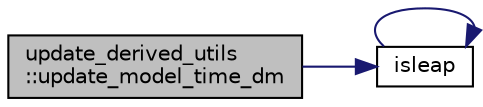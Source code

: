 digraph "update_derived_utils::update_model_time_dm"
{
 // LATEX_PDF_SIZE
  edge [fontname="Helvetica",fontsize="10",labelfontname="Helvetica",labelfontsize="10"];
  node [fontname="Helvetica",fontsize="10",shape=record];
  rankdir="LR";
  Node1 [label="update_derived_utils\l::update_model_time_dm",height=0.2,width=0.4,color="black", fillcolor="grey75", style="filled", fontcolor="black",tooltip=" "];
  Node1 -> Node2 [color="midnightblue",fontsize="10",style="solid"];
  Node2 [label="isleap",height=0.2,width=0.4,color="black", fillcolor="white", style="filled",URL="$dateutils_8f90.html#acbfdb1c78beb593447108203011b380c",tooltip=" "];
  Node2 -> Node2 [color="midnightblue",fontsize="10",style="solid"];
}
